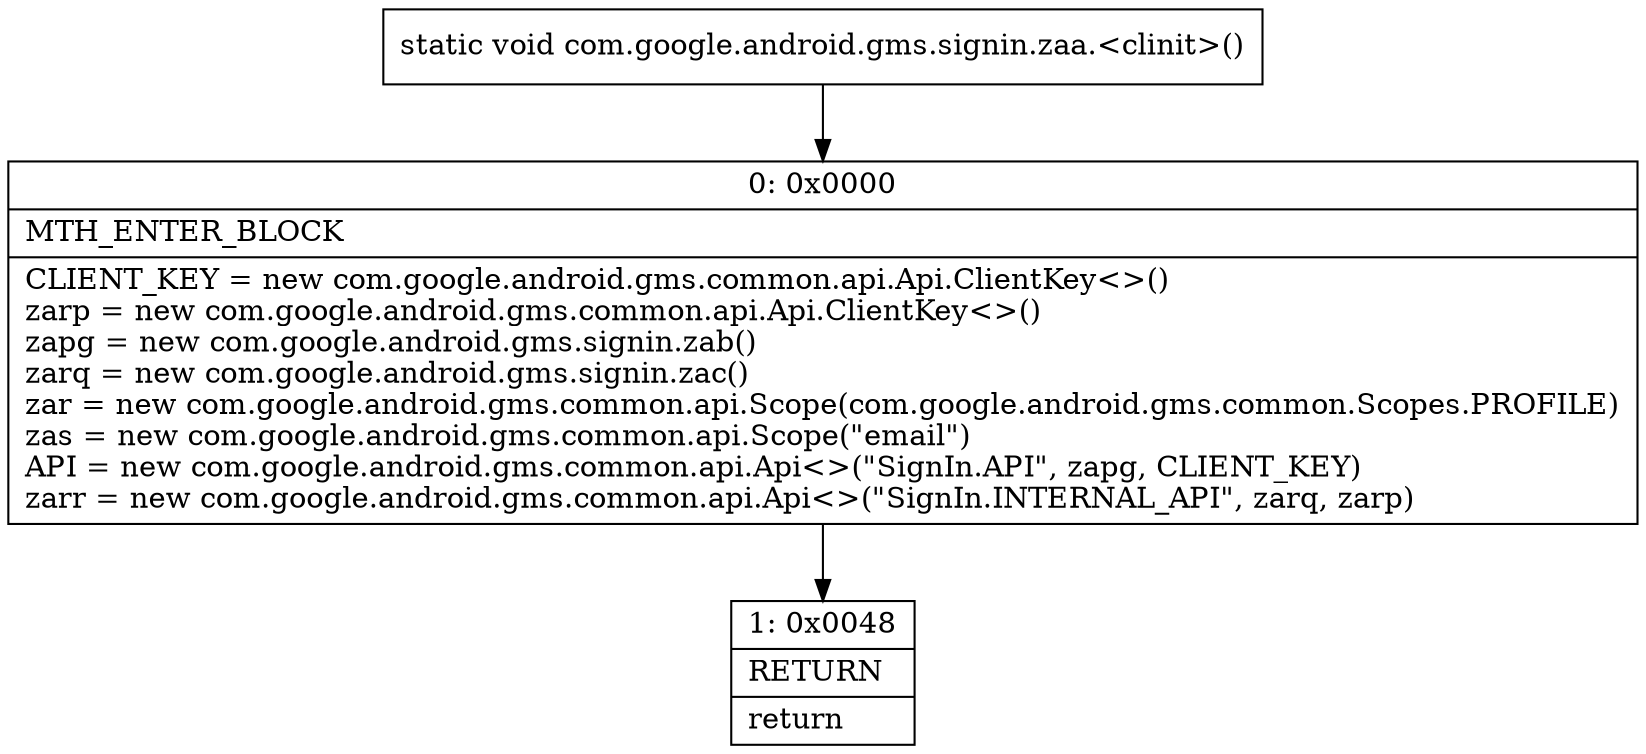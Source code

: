 digraph "CFG forcom.google.android.gms.signin.zaa.\<clinit\>()V" {
Node_0 [shape=record,label="{0\:\ 0x0000|MTH_ENTER_BLOCK\l|CLIENT_KEY = new com.google.android.gms.common.api.Api.ClientKey\<\>()\lzarp = new com.google.android.gms.common.api.Api.ClientKey\<\>()\lzapg = new com.google.android.gms.signin.zab()\lzarq = new com.google.android.gms.signin.zac()\lzar = new com.google.android.gms.common.api.Scope(com.google.android.gms.common.Scopes.PROFILE)\lzas = new com.google.android.gms.common.api.Scope(\"email\")\lAPI = new com.google.android.gms.common.api.Api\<\>(\"SignIn.API\", zapg, CLIENT_KEY)\lzarr = new com.google.android.gms.common.api.Api\<\>(\"SignIn.INTERNAL_API\", zarq, zarp)\l}"];
Node_1 [shape=record,label="{1\:\ 0x0048|RETURN\l|return\l}"];
MethodNode[shape=record,label="{static void com.google.android.gms.signin.zaa.\<clinit\>() }"];
MethodNode -> Node_0;
Node_0 -> Node_1;
}

